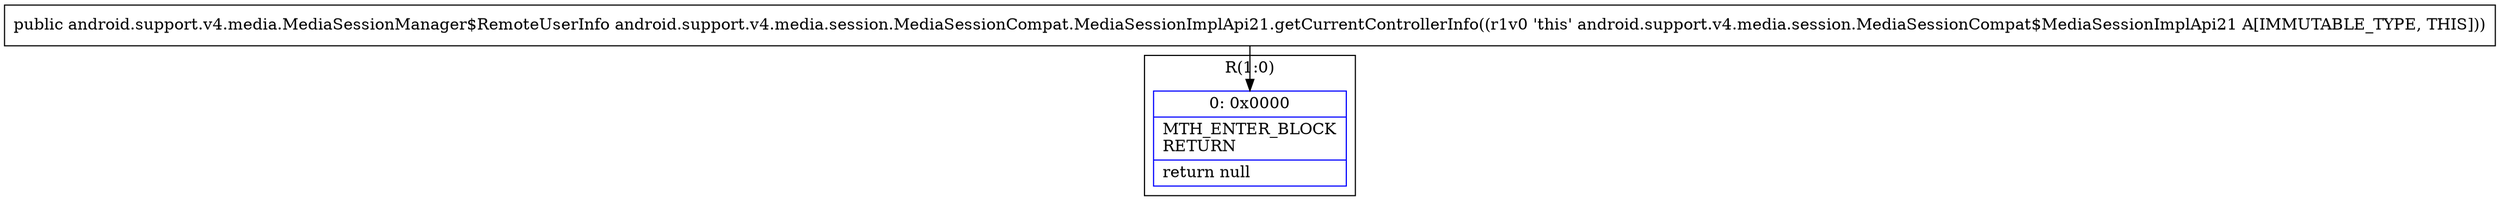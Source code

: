 digraph "CFG forandroid.support.v4.media.session.MediaSessionCompat.MediaSessionImplApi21.getCurrentControllerInfo()Landroid\/support\/v4\/media\/MediaSessionManager$RemoteUserInfo;" {
subgraph cluster_Region_1655598437 {
label = "R(1:0)";
node [shape=record,color=blue];
Node_0 [shape=record,label="{0\:\ 0x0000|MTH_ENTER_BLOCK\lRETURN\l|return null\l}"];
}
MethodNode[shape=record,label="{public android.support.v4.media.MediaSessionManager$RemoteUserInfo android.support.v4.media.session.MediaSessionCompat.MediaSessionImplApi21.getCurrentControllerInfo((r1v0 'this' android.support.v4.media.session.MediaSessionCompat$MediaSessionImplApi21 A[IMMUTABLE_TYPE, THIS])) }"];
MethodNode -> Node_0;
}

